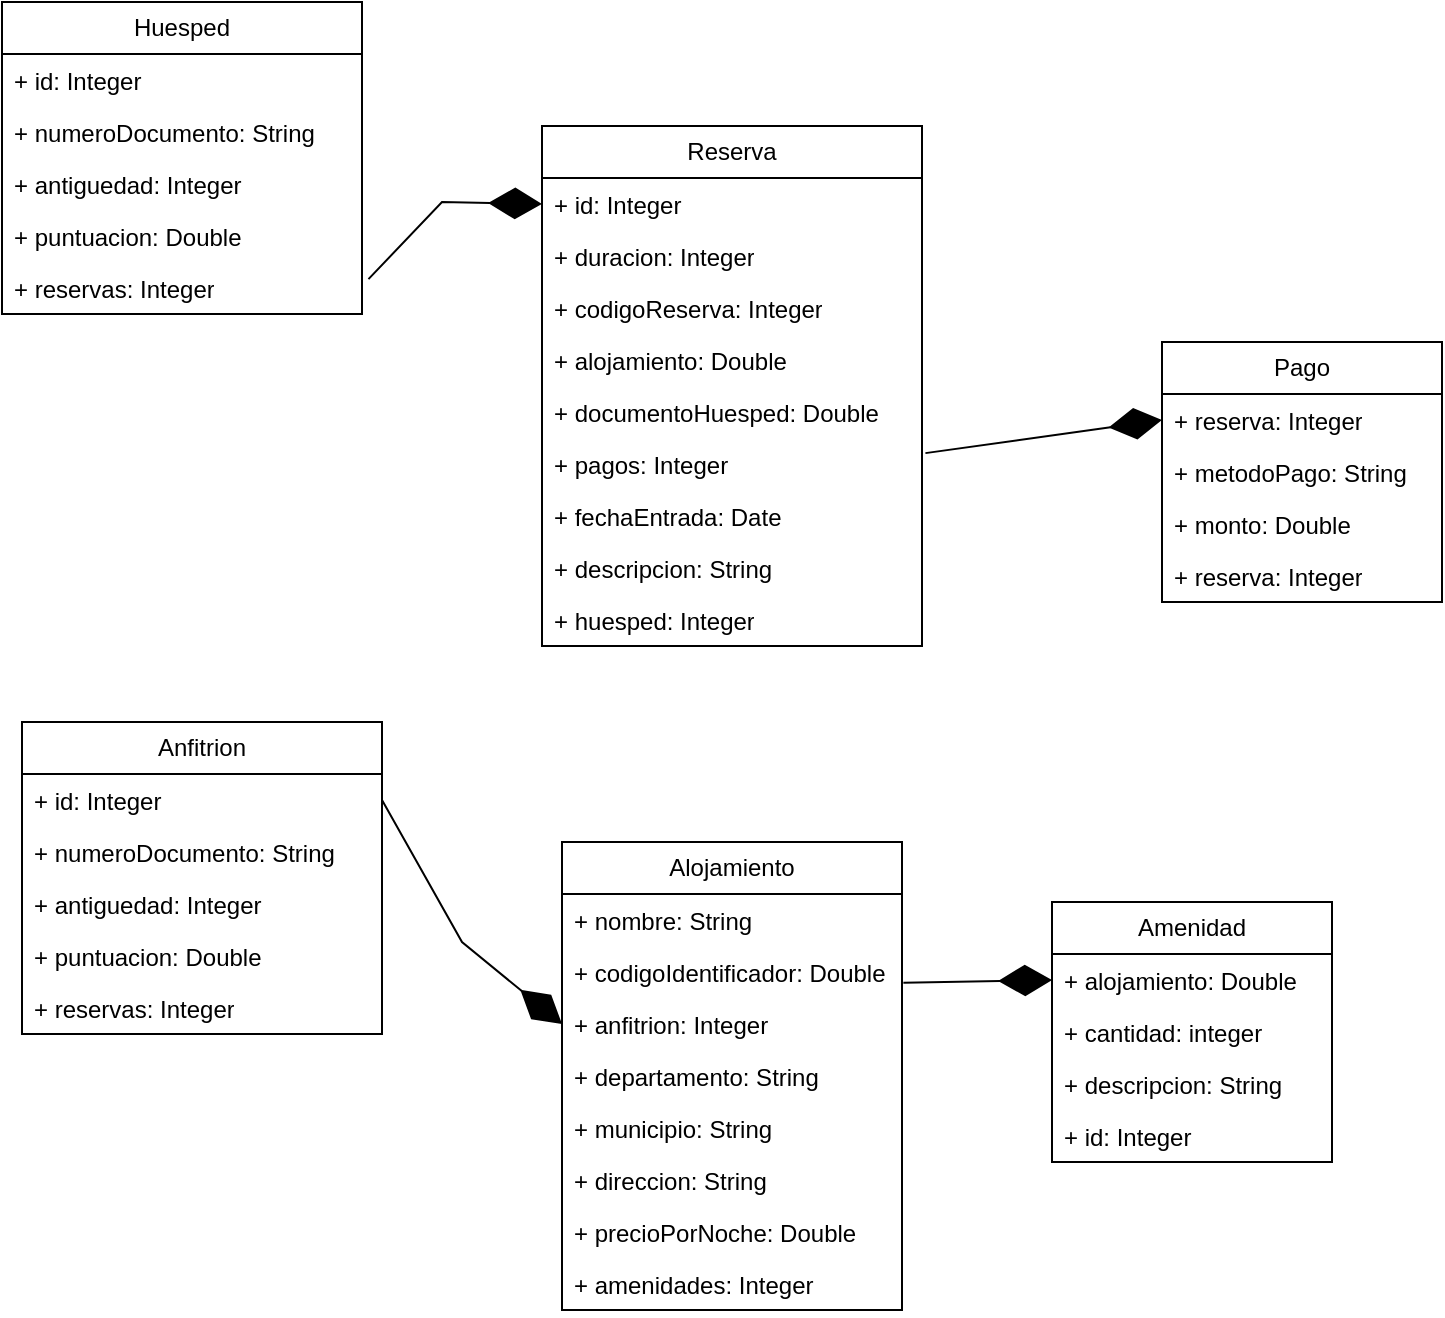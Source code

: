 <mxfile version="27.0.6">
  <diagram name="Page-1" id="fQg3VSYMhFq5BSOOhMr5">
    <mxGraphModel dx="1906" dy="1650" grid="1" gridSize="10" guides="1" tooltips="1" connect="1" arrows="1" fold="1" page="1" pageScale="1" pageWidth="850" pageHeight="1100" math="0" shadow="0">
      <root>
        <mxCell id="0" />
        <mxCell id="1" parent="0" />
        <mxCell id="IgW8_XfmjocrF8xeiQX6-1" value="Alojamiento" style="swimlane;fontStyle=0;childLayout=stackLayout;horizontal=1;startSize=26;fillColor=none;horizontalStack=0;resizeParent=1;resizeParentMax=0;resizeLast=0;collapsible=1;marginBottom=0;whiteSpace=wrap;html=1;" vertex="1" parent="1">
          <mxGeometry x="110" y="160" width="170" height="234" as="geometry" />
        </mxCell>
        <mxCell id="IgW8_XfmjocrF8xeiQX6-2" value="+ nombre: String" style="text;strokeColor=none;fillColor=none;align=left;verticalAlign=top;spacingLeft=4;spacingRight=4;overflow=hidden;rotatable=0;points=[[0,0.5],[1,0.5]];portConstraint=eastwest;whiteSpace=wrap;html=1;" vertex="1" parent="IgW8_XfmjocrF8xeiQX6-1">
          <mxGeometry y="26" width="170" height="26" as="geometry" />
        </mxCell>
        <mxCell id="IgW8_XfmjocrF8xeiQX6-3" value="&lt;div&gt;+ codigoIdentificador: Double&lt;/div&gt;&lt;div&gt;&lt;br&gt;&lt;/div&gt;" style="text;strokeColor=none;fillColor=none;align=left;verticalAlign=top;spacingLeft=4;spacingRight=4;overflow=hidden;rotatable=0;points=[[0,0.5],[1,0.5]];portConstraint=eastwest;whiteSpace=wrap;html=1;" vertex="1" parent="IgW8_XfmjocrF8xeiQX6-1">
          <mxGeometry y="52" width="170" height="26" as="geometry" />
        </mxCell>
        <mxCell id="IgW8_XfmjocrF8xeiQX6-4" value="+ anfitrion: Integer" style="text;strokeColor=none;fillColor=none;align=left;verticalAlign=top;spacingLeft=4;spacingRight=4;overflow=hidden;rotatable=0;points=[[0,0.5],[1,0.5]];portConstraint=eastwest;whiteSpace=wrap;html=1;" vertex="1" parent="IgW8_XfmjocrF8xeiQX6-1">
          <mxGeometry y="78" width="170" height="26" as="geometry" />
        </mxCell>
        <mxCell id="IgW8_XfmjocrF8xeiQX6-5" value="+ departamento: String" style="text;strokeColor=none;fillColor=none;align=left;verticalAlign=top;spacingLeft=4;spacingRight=4;overflow=hidden;rotatable=0;points=[[0,0.5],[1,0.5]];portConstraint=eastwest;whiteSpace=wrap;html=1;" vertex="1" parent="IgW8_XfmjocrF8xeiQX6-1">
          <mxGeometry y="104" width="170" height="26" as="geometry" />
        </mxCell>
        <mxCell id="IgW8_XfmjocrF8xeiQX6-6" value="&lt;div&gt;+ municipio: String&lt;/div&gt;&lt;div&gt;&lt;br&gt;&lt;/div&gt;" style="text;strokeColor=none;fillColor=none;align=left;verticalAlign=top;spacingLeft=4;spacingRight=4;overflow=hidden;rotatable=0;points=[[0,0.5],[1,0.5]];portConstraint=eastwest;whiteSpace=wrap;html=1;" vertex="1" parent="IgW8_XfmjocrF8xeiQX6-1">
          <mxGeometry y="130" width="170" height="26" as="geometry" />
        </mxCell>
        <mxCell id="IgW8_XfmjocrF8xeiQX6-7" value="+ direccion: String" style="text;strokeColor=none;fillColor=none;align=left;verticalAlign=top;spacingLeft=4;spacingRight=4;overflow=hidden;rotatable=0;points=[[0,0.5],[1,0.5]];portConstraint=eastwest;whiteSpace=wrap;html=1;" vertex="1" parent="IgW8_XfmjocrF8xeiQX6-1">
          <mxGeometry y="156" width="170" height="26" as="geometry" />
        </mxCell>
        <mxCell id="IgW8_XfmjocrF8xeiQX6-8" value="+ precioPorNoche: Double" style="text;strokeColor=none;fillColor=none;align=left;verticalAlign=top;spacingLeft=4;spacingRight=4;overflow=hidden;rotatable=0;points=[[0,0.5],[1,0.5]];portConstraint=eastwest;whiteSpace=wrap;html=1;" vertex="1" parent="IgW8_XfmjocrF8xeiQX6-1">
          <mxGeometry y="182" width="170" height="26" as="geometry" />
        </mxCell>
        <mxCell id="IgW8_XfmjocrF8xeiQX6-46" value="+ amenidades: Integer" style="text;strokeColor=none;fillColor=none;align=left;verticalAlign=top;spacingLeft=4;spacingRight=4;overflow=hidden;rotatable=0;points=[[0,0.5],[1,0.5]];portConstraint=eastwest;whiteSpace=wrap;html=1;" vertex="1" parent="IgW8_XfmjocrF8xeiQX6-1">
          <mxGeometry y="208" width="170" height="26" as="geometry" />
        </mxCell>
        <mxCell id="IgW8_XfmjocrF8xeiQX6-11" value="Amenidad" style="swimlane;fontStyle=0;childLayout=stackLayout;horizontal=1;startSize=26;fillColor=none;horizontalStack=0;resizeParent=1;resizeParentMax=0;resizeLast=0;collapsible=1;marginBottom=0;whiteSpace=wrap;html=1;" vertex="1" parent="1">
          <mxGeometry x="355" y="190" width="140" height="130" as="geometry" />
        </mxCell>
        <mxCell id="IgW8_XfmjocrF8xeiQX6-13" value="+ alojamiento: Double" style="text;strokeColor=none;fillColor=none;align=left;verticalAlign=top;spacingLeft=4;spacingRight=4;overflow=hidden;rotatable=0;points=[[0,0.5],[1,0.5]];portConstraint=eastwest;whiteSpace=wrap;html=1;" vertex="1" parent="IgW8_XfmjocrF8xeiQX6-11">
          <mxGeometry y="26" width="140" height="26" as="geometry" />
        </mxCell>
        <mxCell id="IgW8_XfmjocrF8xeiQX6-14" value="+ cantidad: integer" style="text;strokeColor=none;fillColor=none;align=left;verticalAlign=top;spacingLeft=4;spacingRight=4;overflow=hidden;rotatable=0;points=[[0,0.5],[1,0.5]];portConstraint=eastwest;whiteSpace=wrap;html=1;" vertex="1" parent="IgW8_XfmjocrF8xeiQX6-11">
          <mxGeometry y="52" width="140" height="26" as="geometry" />
        </mxCell>
        <mxCell id="IgW8_XfmjocrF8xeiQX6-12" value="+ descripcion: String" style="text;strokeColor=none;fillColor=none;align=left;verticalAlign=top;spacingLeft=4;spacingRight=4;overflow=hidden;rotatable=0;points=[[0,0.5],[1,0.5]];portConstraint=eastwest;whiteSpace=wrap;html=1;" vertex="1" parent="IgW8_XfmjocrF8xeiQX6-11">
          <mxGeometry y="78" width="140" height="26" as="geometry" />
        </mxCell>
        <mxCell id="IgW8_XfmjocrF8xeiQX6-47" value="+ id: Integer" style="text;strokeColor=none;fillColor=none;align=left;verticalAlign=top;spacingLeft=4;spacingRight=4;overflow=hidden;rotatable=0;points=[[0,0.5],[1,0.5]];portConstraint=eastwest;whiteSpace=wrap;html=1;" vertex="1" parent="IgW8_XfmjocrF8xeiQX6-11">
          <mxGeometry y="104" width="140" height="26" as="geometry" />
        </mxCell>
        <mxCell id="IgW8_XfmjocrF8xeiQX6-15" value="" style="endArrow=diamondThin;endFill=1;endSize=24;html=1;rounded=0;entryX=0;entryY=0.5;entryDx=0;entryDy=0;exitX=1.004;exitY=0.707;exitDx=0;exitDy=0;exitPerimeter=0;" edge="1" parent="1" source="IgW8_XfmjocrF8xeiQX6-3" target="IgW8_XfmjocrF8xeiQX6-13">
          <mxGeometry width="160" relative="1" as="geometry">
            <mxPoint x="290" y="160" as="sourcePoint" />
            <mxPoint x="450" y="160" as="targetPoint" />
          </mxGeometry>
        </mxCell>
        <mxCell id="IgW8_XfmjocrF8xeiQX6-16" value="Reserva" style="swimlane;fontStyle=0;childLayout=stackLayout;horizontal=1;startSize=26;fillColor=none;horizontalStack=0;resizeParent=1;resizeParentMax=0;resizeLast=0;collapsible=1;marginBottom=0;whiteSpace=wrap;html=1;" vertex="1" parent="1">
          <mxGeometry x="100" y="-198" width="190" height="260" as="geometry" />
        </mxCell>
        <mxCell id="IgW8_XfmjocrF8xeiQX6-17" value="+ id: Integer" style="text;strokeColor=none;fillColor=none;align=left;verticalAlign=top;spacingLeft=4;spacingRight=4;overflow=hidden;rotatable=0;points=[[0,0.5],[1,0.5]];portConstraint=eastwest;whiteSpace=wrap;html=1;" vertex="1" parent="IgW8_XfmjocrF8xeiQX6-16">
          <mxGeometry y="26" width="190" height="26" as="geometry" />
        </mxCell>
        <mxCell id="IgW8_XfmjocrF8xeiQX6-18" value="+ duracion: Integer" style="text;strokeColor=none;fillColor=none;align=left;verticalAlign=top;spacingLeft=4;spacingRight=4;overflow=hidden;rotatable=0;points=[[0,0.5],[1,0.5]];portConstraint=eastwest;whiteSpace=wrap;html=1;" vertex="1" parent="IgW8_XfmjocrF8xeiQX6-16">
          <mxGeometry y="52" width="190" height="26" as="geometry" />
        </mxCell>
        <mxCell id="IgW8_XfmjocrF8xeiQX6-19" value="+ codigoReserva: Integer" style="text;strokeColor=none;fillColor=none;align=left;verticalAlign=top;spacingLeft=4;spacingRight=4;overflow=hidden;rotatable=0;points=[[0,0.5],[1,0.5]];portConstraint=eastwest;whiteSpace=wrap;html=1;" vertex="1" parent="IgW8_XfmjocrF8xeiQX6-16">
          <mxGeometry y="78" width="190" height="26" as="geometry" />
        </mxCell>
        <mxCell id="IgW8_XfmjocrF8xeiQX6-20" value="+ alojamiento: Double" style="text;strokeColor=none;fillColor=none;align=left;verticalAlign=top;spacingLeft=4;spacingRight=4;overflow=hidden;rotatable=0;points=[[0,0.5],[1,0.5]];portConstraint=eastwest;whiteSpace=wrap;html=1;" vertex="1" parent="IgW8_XfmjocrF8xeiQX6-16">
          <mxGeometry y="104" width="190" height="26" as="geometry" />
        </mxCell>
        <mxCell id="IgW8_XfmjocrF8xeiQX6-24" value="+ documentoHuesped: Double" style="text;strokeColor=none;fillColor=none;align=left;verticalAlign=top;spacingLeft=4;spacingRight=4;overflow=hidden;rotatable=0;points=[[0,0.5],[1,0.5]];portConstraint=eastwest;whiteSpace=wrap;html=1;" vertex="1" parent="IgW8_XfmjocrF8xeiQX6-16">
          <mxGeometry y="130" width="190" height="26" as="geometry" />
        </mxCell>
        <mxCell id="IgW8_XfmjocrF8xeiQX6-25" value="+ pagos: Integer" style="text;strokeColor=none;fillColor=none;align=left;verticalAlign=top;spacingLeft=4;spacingRight=4;overflow=hidden;rotatable=0;points=[[0,0.5],[1,0.5]];portConstraint=eastwest;whiteSpace=wrap;html=1;" vertex="1" parent="IgW8_XfmjocrF8xeiQX6-16">
          <mxGeometry y="156" width="190" height="26" as="geometry" />
        </mxCell>
        <mxCell id="IgW8_XfmjocrF8xeiQX6-32" value="+ fechaEntrada: Date" style="text;strokeColor=none;fillColor=none;align=left;verticalAlign=top;spacingLeft=4;spacingRight=4;overflow=hidden;rotatable=0;points=[[0,0.5],[1,0.5]];portConstraint=eastwest;whiteSpace=wrap;html=1;" vertex="1" parent="IgW8_XfmjocrF8xeiQX6-16">
          <mxGeometry y="182" width="190" height="26" as="geometry" />
        </mxCell>
        <mxCell id="IgW8_XfmjocrF8xeiQX6-34" value="+ descripcion: String" style="text;strokeColor=none;fillColor=none;align=left;verticalAlign=top;spacingLeft=4;spacingRight=4;overflow=hidden;rotatable=0;points=[[0,0.5],[1,0.5]];portConstraint=eastwest;whiteSpace=wrap;html=1;" vertex="1" parent="IgW8_XfmjocrF8xeiQX6-16">
          <mxGeometry y="208" width="190" height="26" as="geometry" />
        </mxCell>
        <mxCell id="IgW8_XfmjocrF8xeiQX6-35" value="+ huesped: Integer" style="text;strokeColor=none;fillColor=none;align=left;verticalAlign=top;spacingLeft=4;spacingRight=4;overflow=hidden;rotatable=0;points=[[0,0.5],[1,0.5]];portConstraint=eastwest;whiteSpace=wrap;html=1;" vertex="1" parent="IgW8_XfmjocrF8xeiQX6-16">
          <mxGeometry y="234" width="190" height="26" as="geometry" />
        </mxCell>
        <mxCell id="IgW8_XfmjocrF8xeiQX6-28" value="Pago" style="swimlane;fontStyle=0;childLayout=stackLayout;horizontal=1;startSize=26;fillColor=none;horizontalStack=0;resizeParent=1;resizeParentMax=0;resizeLast=0;collapsible=1;marginBottom=0;whiteSpace=wrap;html=1;" vertex="1" parent="1">
          <mxGeometry x="410" y="-90" width="140" height="130" as="geometry" />
        </mxCell>
        <mxCell id="IgW8_XfmjocrF8xeiQX6-29" value="+ reserva: Integer" style="text;strokeColor=none;fillColor=none;align=left;verticalAlign=top;spacingLeft=4;spacingRight=4;overflow=hidden;rotatable=0;points=[[0,0.5],[1,0.5]];portConstraint=eastwest;whiteSpace=wrap;html=1;" vertex="1" parent="IgW8_XfmjocrF8xeiQX6-28">
          <mxGeometry y="26" width="140" height="26" as="geometry" />
        </mxCell>
        <mxCell id="IgW8_XfmjocrF8xeiQX6-30" value="+ metodoPago: String" style="text;strokeColor=none;fillColor=none;align=left;verticalAlign=top;spacingLeft=4;spacingRight=4;overflow=hidden;rotatable=0;points=[[0,0.5],[1,0.5]];portConstraint=eastwest;whiteSpace=wrap;html=1;" vertex="1" parent="IgW8_XfmjocrF8xeiQX6-28">
          <mxGeometry y="52" width="140" height="26" as="geometry" />
        </mxCell>
        <mxCell id="IgW8_XfmjocrF8xeiQX6-31" value="+ monto: Double" style="text;strokeColor=none;fillColor=none;align=left;verticalAlign=top;spacingLeft=4;spacingRight=4;overflow=hidden;rotatable=0;points=[[0,0.5],[1,0.5]];portConstraint=eastwest;whiteSpace=wrap;html=1;" vertex="1" parent="IgW8_XfmjocrF8xeiQX6-28">
          <mxGeometry y="78" width="140" height="26" as="geometry" />
        </mxCell>
        <mxCell id="IgW8_XfmjocrF8xeiQX6-58" value="+ reserva: Integer" style="text;strokeColor=none;fillColor=none;align=left;verticalAlign=top;spacingLeft=4;spacingRight=4;overflow=hidden;rotatable=0;points=[[0,0.5],[1,0.5]];portConstraint=eastwest;whiteSpace=wrap;html=1;" vertex="1" parent="IgW8_XfmjocrF8xeiQX6-28">
          <mxGeometry y="104" width="140" height="26" as="geometry" />
        </mxCell>
        <mxCell id="IgW8_XfmjocrF8xeiQX6-33" value="" style="endArrow=diamondThin;endFill=1;endSize=24;html=1;rounded=0;exitX=1.009;exitY=0.291;exitDx=0;exitDy=0;entryX=0;entryY=0.5;entryDx=0;entryDy=0;exitPerimeter=0;" edge="1" parent="1" source="IgW8_XfmjocrF8xeiQX6-25" target="IgW8_XfmjocrF8xeiQX6-29">
          <mxGeometry width="160" relative="1" as="geometry">
            <mxPoint x="290" y="-150" as="sourcePoint" />
            <mxPoint x="450" y="-150" as="targetPoint" />
            <Array as="points" />
          </mxGeometry>
        </mxCell>
        <mxCell id="IgW8_XfmjocrF8xeiQX6-36" value="Huesped" style="swimlane;fontStyle=0;childLayout=stackLayout;horizontal=1;startSize=26;fillColor=none;horizontalStack=0;resizeParent=1;resizeParentMax=0;resizeLast=0;collapsible=1;marginBottom=0;whiteSpace=wrap;html=1;" vertex="1" parent="1">
          <mxGeometry x="-170" y="-260" width="180" height="156" as="geometry" />
        </mxCell>
        <mxCell id="IgW8_XfmjocrF8xeiQX6-37" value="+ id: Integer" style="text;strokeColor=none;fillColor=none;align=left;verticalAlign=top;spacingLeft=4;spacingRight=4;overflow=hidden;rotatable=0;points=[[0,0.5],[1,0.5]];portConstraint=eastwest;whiteSpace=wrap;html=1;" vertex="1" parent="IgW8_XfmjocrF8xeiQX6-36">
          <mxGeometry y="26" width="180" height="26" as="geometry" />
        </mxCell>
        <mxCell id="IgW8_XfmjocrF8xeiQX6-38" value="+ numeroDocumento: String" style="text;strokeColor=none;fillColor=none;align=left;verticalAlign=top;spacingLeft=4;spacingRight=4;overflow=hidden;rotatable=0;points=[[0,0.5],[1,0.5]];portConstraint=eastwest;whiteSpace=wrap;html=1;" vertex="1" parent="IgW8_XfmjocrF8xeiQX6-36">
          <mxGeometry y="52" width="180" height="26" as="geometry" />
        </mxCell>
        <mxCell id="IgW8_XfmjocrF8xeiQX6-39" value="+ antiguedad: Integer" style="text;strokeColor=none;fillColor=none;align=left;verticalAlign=top;spacingLeft=4;spacingRight=4;overflow=hidden;rotatable=0;points=[[0,0.5],[1,0.5]];portConstraint=eastwest;whiteSpace=wrap;html=1;" vertex="1" parent="IgW8_XfmjocrF8xeiQX6-36">
          <mxGeometry y="78" width="180" height="26" as="geometry" />
        </mxCell>
        <mxCell id="IgW8_XfmjocrF8xeiQX6-44" value="+ puntuacion: Double" style="text;strokeColor=none;fillColor=none;align=left;verticalAlign=top;spacingLeft=4;spacingRight=4;overflow=hidden;rotatable=0;points=[[0,0.5],[1,0.5]];portConstraint=eastwest;whiteSpace=wrap;html=1;" vertex="1" parent="IgW8_XfmjocrF8xeiQX6-36">
          <mxGeometry y="104" width="180" height="26" as="geometry" />
        </mxCell>
        <mxCell id="IgW8_XfmjocrF8xeiQX6-45" value="+ reservas: Integer" style="text;strokeColor=none;fillColor=none;align=left;verticalAlign=top;spacingLeft=4;spacingRight=4;overflow=hidden;rotatable=0;points=[[0,0.5],[1,0.5]];portConstraint=eastwest;whiteSpace=wrap;html=1;" vertex="1" parent="IgW8_XfmjocrF8xeiQX6-36">
          <mxGeometry y="130" width="180" height="26" as="geometry" />
        </mxCell>
        <mxCell id="IgW8_XfmjocrF8xeiQX6-48" value="" style="endArrow=diamondThin;endFill=1;endSize=24;html=1;rounded=0;entryX=0;entryY=0.5;entryDx=0;entryDy=0;exitX=1.018;exitY=0.33;exitDx=0;exitDy=0;exitPerimeter=0;" edge="1" parent="1" source="IgW8_XfmjocrF8xeiQX6-45" target="IgW8_XfmjocrF8xeiQX6-17">
          <mxGeometry width="160" relative="1" as="geometry">
            <mxPoint x="20" y="22.63" as="sourcePoint" />
            <mxPoint x="180" y="22.63" as="targetPoint" />
            <Array as="points">
              <mxPoint x="50" y="-160" />
            </Array>
          </mxGeometry>
        </mxCell>
        <mxCell id="IgW8_XfmjocrF8xeiQX6-51" value="Anfitrion" style="swimlane;fontStyle=0;childLayout=stackLayout;horizontal=1;startSize=26;fillColor=none;horizontalStack=0;resizeParent=1;resizeParentMax=0;resizeLast=0;collapsible=1;marginBottom=0;whiteSpace=wrap;html=1;" vertex="1" parent="1">
          <mxGeometry x="-160" y="100" width="180" height="156" as="geometry" />
        </mxCell>
        <mxCell id="IgW8_XfmjocrF8xeiQX6-52" value="+ id: Integer" style="text;strokeColor=none;fillColor=none;align=left;verticalAlign=top;spacingLeft=4;spacingRight=4;overflow=hidden;rotatable=0;points=[[0,0.5],[1,0.5]];portConstraint=eastwest;whiteSpace=wrap;html=1;" vertex="1" parent="IgW8_XfmjocrF8xeiQX6-51">
          <mxGeometry y="26" width="180" height="26" as="geometry" />
        </mxCell>
        <mxCell id="IgW8_XfmjocrF8xeiQX6-53" value="+ numeroDocumento: String" style="text;strokeColor=none;fillColor=none;align=left;verticalAlign=top;spacingLeft=4;spacingRight=4;overflow=hidden;rotatable=0;points=[[0,0.5],[1,0.5]];portConstraint=eastwest;whiteSpace=wrap;html=1;" vertex="1" parent="IgW8_XfmjocrF8xeiQX6-51">
          <mxGeometry y="52" width="180" height="26" as="geometry" />
        </mxCell>
        <mxCell id="IgW8_XfmjocrF8xeiQX6-54" value="+ antiguedad: Integer" style="text;strokeColor=none;fillColor=none;align=left;verticalAlign=top;spacingLeft=4;spacingRight=4;overflow=hidden;rotatable=0;points=[[0,0.5],[1,0.5]];portConstraint=eastwest;whiteSpace=wrap;html=1;" vertex="1" parent="IgW8_XfmjocrF8xeiQX6-51">
          <mxGeometry y="78" width="180" height="26" as="geometry" />
        </mxCell>
        <mxCell id="IgW8_XfmjocrF8xeiQX6-55" value="+ puntuacion: Double" style="text;strokeColor=none;fillColor=none;align=left;verticalAlign=top;spacingLeft=4;spacingRight=4;overflow=hidden;rotatable=0;points=[[0,0.5],[1,0.5]];portConstraint=eastwest;whiteSpace=wrap;html=1;" vertex="1" parent="IgW8_XfmjocrF8xeiQX6-51">
          <mxGeometry y="104" width="180" height="26" as="geometry" />
        </mxCell>
        <mxCell id="IgW8_XfmjocrF8xeiQX6-56" value="+ reservas: Integer" style="text;strokeColor=none;fillColor=none;align=left;verticalAlign=top;spacingLeft=4;spacingRight=4;overflow=hidden;rotatable=0;points=[[0,0.5],[1,0.5]];portConstraint=eastwest;whiteSpace=wrap;html=1;" vertex="1" parent="IgW8_XfmjocrF8xeiQX6-51">
          <mxGeometry y="130" width="180" height="26" as="geometry" />
        </mxCell>
        <mxCell id="IgW8_XfmjocrF8xeiQX6-57" value="" style="endArrow=diamondThin;endFill=1;endSize=24;html=1;rounded=0;entryX=0;entryY=0.5;entryDx=0;entryDy=0;exitX=1;exitY=0.5;exitDx=0;exitDy=0;" edge="1" parent="1" source="IgW8_XfmjocrF8xeiQX6-52" target="IgW8_XfmjocrF8xeiQX6-4">
          <mxGeometry width="160" relative="1" as="geometry">
            <mxPoint x="-10" y="350" as="sourcePoint" />
            <mxPoint x="150" y="350" as="targetPoint" />
            <Array as="points">
              <mxPoint x="60" y="210" />
            </Array>
          </mxGeometry>
        </mxCell>
      </root>
    </mxGraphModel>
  </diagram>
</mxfile>
